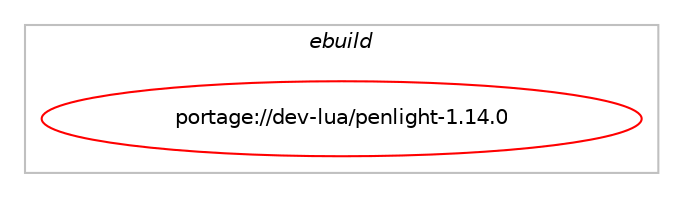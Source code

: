 digraph prolog {

# *************
# Graph options
# *************

newrank=true;
concentrate=true;
compound=true;
graph [rankdir=LR,fontname=Helvetica,fontsize=10,ranksep=1.5];#, ranksep=2.5, nodesep=0.2];
edge  [arrowhead=vee];
node  [fontname=Helvetica,fontsize=10];

# **********
# The ebuild
# **********

subgraph cluster_leftcol {
color=gray;
label=<<i>ebuild</i>>;
id [label="portage://dev-lua/penlight-1.14.0", color=red, width=4, href="../dev-lua/penlight-1.14.0.svg"];
}

# ****************
# The dependencies
# ****************

subgraph cluster_midcol {
color=gray;
label=<<i>dependencies</i>>;
subgraph cluster_compile {
fillcolor="#eeeeee";
style=filled;
label=<<i>compile</i>>;
# *** BEGIN UNKNOWN DEPENDENCY TYPE (TODO) ***
# id -> equal(use_conditional_group(positive,lua_targets_lua5-1,portage://dev-lua/penlight-1.14.0,[package_dependency(portage://dev-lua/penlight-1.14.0,install,no,dev-lang,lua,none,[,,],[slot(5.1)],[])]))
# *** END UNKNOWN DEPENDENCY TYPE (TODO) ***

# *** BEGIN UNKNOWN DEPENDENCY TYPE (TODO) ***
# id -> equal(use_conditional_group(positive,lua_targets_lua5-3,portage://dev-lua/penlight-1.14.0,[package_dependency(portage://dev-lua/penlight-1.14.0,install,no,dev-lang,lua,none,[,,],[slot(5.3)],[])]))
# *** END UNKNOWN DEPENDENCY TYPE (TODO) ***

# *** BEGIN UNKNOWN DEPENDENCY TYPE (TODO) ***
# id -> equal(use_conditional_group(positive,lua_targets_lua5-4,portage://dev-lua/penlight-1.14.0,[package_dependency(portage://dev-lua/penlight-1.14.0,install,no,dev-lang,lua,none,[,,],[slot(5.4)],[])]))
# *** END UNKNOWN DEPENDENCY TYPE (TODO) ***

# *** BEGIN UNKNOWN DEPENDENCY TYPE (TODO) ***
# id -> equal(use_conditional_group(positive,lua_targets_luajit,portage://dev-lua/penlight-1.14.0,[package_dependency(portage://dev-lua/penlight-1.14.0,install,no,dev-lang,luajit,none,[,,],any_same_slot,[])]))
# *** END UNKNOWN DEPENDENCY TYPE (TODO) ***

}
subgraph cluster_compileandrun {
fillcolor="#eeeeee";
style=filled;
label=<<i>compile and run</i>>;
}
subgraph cluster_run {
fillcolor="#eeeeee";
style=filled;
label=<<i>run</i>>;
# *** BEGIN UNKNOWN DEPENDENCY TYPE (TODO) ***
# id -> equal(use_conditional_group(positive,lua_targets_lua5-1,portage://dev-lua/penlight-1.14.0,[package_dependency(portage://dev-lua/penlight-1.14.0,run,no,dev-lang,lua,none,[,,],[slot(5.1)],[])]))
# *** END UNKNOWN DEPENDENCY TYPE (TODO) ***

# *** BEGIN UNKNOWN DEPENDENCY TYPE (TODO) ***
# id -> equal(use_conditional_group(positive,lua_targets_lua5-3,portage://dev-lua/penlight-1.14.0,[package_dependency(portage://dev-lua/penlight-1.14.0,run,no,dev-lang,lua,none,[,,],[slot(5.3)],[])]))
# *** END UNKNOWN DEPENDENCY TYPE (TODO) ***

# *** BEGIN UNKNOWN DEPENDENCY TYPE (TODO) ***
# id -> equal(use_conditional_group(positive,lua_targets_lua5-4,portage://dev-lua/penlight-1.14.0,[package_dependency(portage://dev-lua/penlight-1.14.0,run,no,dev-lang,lua,none,[,,],[slot(5.4)],[])]))
# *** END UNKNOWN DEPENDENCY TYPE (TODO) ***

# *** BEGIN UNKNOWN DEPENDENCY TYPE (TODO) ***
# id -> equal(use_conditional_group(positive,lua_targets_luajit,portage://dev-lua/penlight-1.14.0,[package_dependency(portage://dev-lua/penlight-1.14.0,run,no,dev-lang,luajit,none,[,,],any_same_slot,[])]))
# *** END UNKNOWN DEPENDENCY TYPE (TODO) ***

# *** BEGIN UNKNOWN DEPENDENCY TYPE (TODO) ***
# id -> equal(package_dependency(portage://dev-lua/penlight-1.14.0,run,no,dev-lua,luafilesystem,none,[,,],[],[use(optenable(lua_targets_luajit),negative),use(optenable(lua_targets_lua5-1),negative),use(optenable(lua_targets_lua5-3),negative),use(optenable(lua_targets_lua5-4),negative)]))
# *** END UNKNOWN DEPENDENCY TYPE (TODO) ***

}
}

# **************
# The candidates
# **************

subgraph cluster_choices {
rank=same;
color=gray;
label=<<i>candidates</i>>;

}

}
